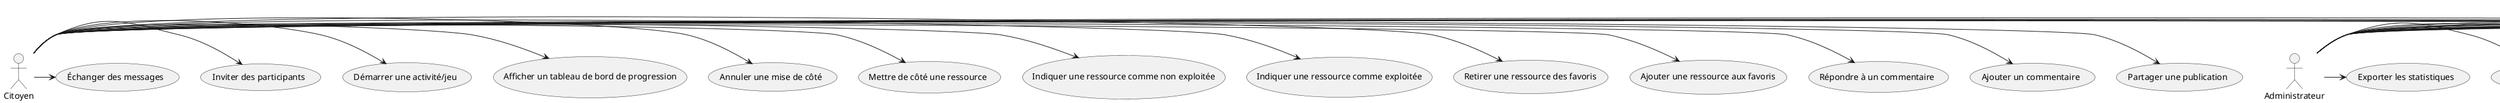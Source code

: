 @startuml
actor Citoyen
actor Modérateur
actor Administrateur
actor SuperAdministrateur

usecase "Lister les ressources" as UC1
usecase "Lister les ressources restreintes" as UC2
usecase "Filtrer et trier les ressources" as UC3
usecase "Afficher le contenu d'une ressource" as UC4
usecase "Ajouter une ressource" as UC5
usecase "Éditer une ressource" as UC6
usecase "Supprimer une ressource" as UC7
usecase "Suspendre une ressource" as UC8
usecase "Ajouter une catégorie de ressources" as UC9
usecase "Éditer une catégorie de ressources" as UC10
usecase "Supprimer une catégorie de ressources" as UC11
usecase "Créer un compte citoyen" as UC12
usecase "Désactiver un compte citoyen" as UC13
usecase "Réactiver un compte citoyen" as UC14
usecase "Créer un compte modérateur" as UC15
usecase "Créer un compte administrateur" as UC16
usecase "Créer un compte super-administrateur" as UC17
usecase "Valider une ressource pour publication" as UC18
usecase "Partager une publication" as UC19
usecase "Ajouter un commentaire" as UC20
usecase "Modérer les commentaires" as UC21
usecase "Répondre à un commentaire" as UC22
usecase "Ajouter une ressource aux favoris" as UC23
usecase "Retirer une ressource des favoris" as UC24
usecase "Indiquer une ressource comme exploitée" as UC25
usecase "Indiquer une ressource comme non exploitée" as UC26
usecase "Mettre de côté une ressource" as UC27
usecase "Annuler une mise de côté" as UC28
usecase "Afficher un tableau de bord de progression" as UC29
usecase "Démarrer une activité/jeu" as UC30
usecase "Inviter des participants" as UC31
usecase "Échanger des messages" as UC32
usecase "Afficher le tableau de bord statistiques" as UC33
usecase "Filtrer les statistiques" as UC34
usecase "Exporter les statistiques" as UC35

Citoyen -> UC1
Citoyen -> UC2
Citoyen -> UC3
Citoyen -> UC4
Citoyen -> UC5
Citoyen -> UC19
Citoyen -> UC20
Citoyen -> UC22
Citoyen -> UC23
Citoyen -> UC24
Citoyen -> UC25
Citoyen -> UC26
Citoyen -> UC27
Citoyen -> UC28
Citoyen -> UC29
Citoyen -> UC30
Citoyen -> UC31
Citoyen -> UC32

Modérateur -> UC18
Modérateur -> UC21

Administrateur -> UC1
Administrateur -> UC2
Administrateur -> UC3
Administrateur -> UC4
Administrateur -> UC5
Administrateur -> UC6
Administrateur -> UC7
Administrateur -> UC8
Administrateur -> UC9
Administrateur -> UC10
Administrateur -> UC11
Administrateur -> UC12
Administrateur -> UC13
Administrateur -> UC14
Administrateur -> UC33
Administrateur -> UC34
Administrateur -> UC35

SuperAdministrateur -> UC15
SuperAdministrateur -> UC16
SuperAdministrateur -> UC17

@enduml